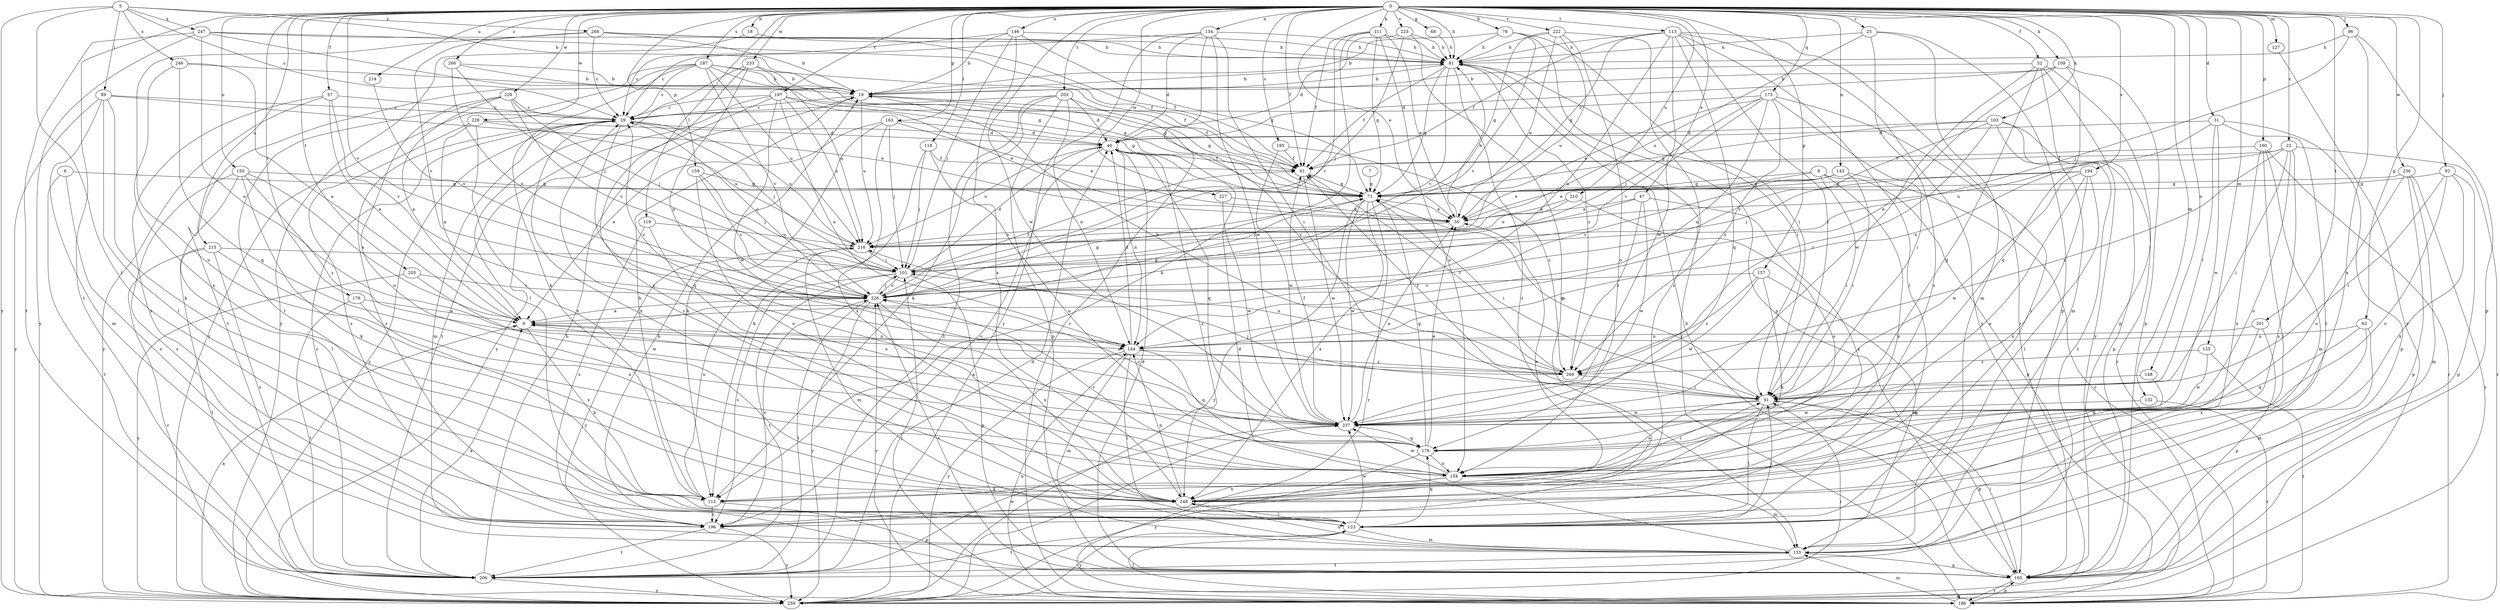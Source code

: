 strict digraph  {
0;
5;
6;
7;
8;
9;
18;
19;
22;
25;
29;
31;
40;
47;
50;
52;
57;
61;
63;
68;
71;
78;
81;
89;
91;
92;
96;
101;
103;
109;
111;
112;
113;
118;
119;
123;
125;
127;
132;
133;
134;
143;
144;
146;
148;
150;
154;
157;
159;
160;
163;
165;
175;
176;
179;
186;
187;
194;
195;
196;
197;
201;
203;
205;
206;
210;
214;
215;
216;
222;
223;
226;
227;
228;
229;
233;
236;
237;
246;
247;
248;
259;
266;
268;
269;
0 -> 18  [label=b];
0 -> 22  [label=c];
0 -> 25  [label=c];
0 -> 31  [label=d];
0 -> 47  [label=e];
0 -> 50  [label=e];
0 -> 52  [label=f];
0 -> 57  [label=f];
0 -> 61  [label=f];
0 -> 63  [label=g];
0 -> 68  [label=g];
0 -> 78  [label=h];
0 -> 81  [label=h];
0 -> 92  [label=j];
0 -> 96  [label=j];
0 -> 103  [label=k];
0 -> 109  [label=k];
0 -> 111  [label=k];
0 -> 113  [label=l];
0 -> 118  [label=l];
0 -> 119  [label=l];
0 -> 125  [label=m];
0 -> 127  [label=m];
0 -> 132  [label=m];
0 -> 134  [label=n];
0 -> 143  [label=n];
0 -> 146  [label=o];
0 -> 148  [label=o];
0 -> 150  [label=o];
0 -> 157  [label=p];
0 -> 159  [label=p];
0 -> 160  [label=p];
0 -> 163  [label=p];
0 -> 175  [label=q];
0 -> 179  [label=r];
0 -> 187  [label=s];
0 -> 194  [label=s];
0 -> 195  [label=s];
0 -> 197  [label=t];
0 -> 201  [label=t];
0 -> 203  [label=t];
0 -> 205  [label=t];
0 -> 206  [label=t];
0 -> 210  [label=u];
0 -> 214  [label=u];
0 -> 215  [label=u];
0 -> 222  [label=v];
0 -> 223  [label=v];
0 -> 226  [label=v];
0 -> 227  [label=w];
0 -> 228  [label=w];
0 -> 229  [label=w];
0 -> 233  [label=w];
0 -> 236  [label=w];
0 -> 237  [label=w];
0 -> 266  [label=z];
5 -> 19  [label=b];
5 -> 29  [label=c];
5 -> 89  [label=i];
5 -> 123  [label=l];
5 -> 246  [label=x];
5 -> 247  [label=x];
5 -> 259  [label=y];
5 -> 268  [label=z];
6 -> 71  [label=g];
6 -> 196  [label=s];
6 -> 206  [label=t];
7 -> 71  [label=g];
8 -> 50  [label=e];
8 -> 71  [label=g];
8 -> 91  [label=i];
8 -> 165  [label=p];
8 -> 248  [label=x];
9 -> 71  [label=g];
9 -> 112  [label=k];
9 -> 144  [label=n];
18 -> 81  [label=h];
18 -> 259  [label=y];
19 -> 29  [label=c];
19 -> 61  [label=f];
19 -> 71  [label=g];
19 -> 81  [label=h];
19 -> 216  [label=u];
22 -> 61  [label=f];
22 -> 91  [label=i];
22 -> 154  [label=o];
22 -> 186  [label=r];
22 -> 196  [label=s];
22 -> 216  [label=u];
22 -> 269  [label=z];
25 -> 81  [label=h];
25 -> 133  [label=m];
25 -> 165  [label=p];
25 -> 196  [label=s];
25 -> 216  [label=u];
29 -> 40  [label=d];
29 -> 101  [label=j];
29 -> 133  [label=m];
29 -> 176  [label=q];
29 -> 196  [label=s];
29 -> 216  [label=u];
29 -> 248  [label=x];
29 -> 259  [label=y];
31 -> 40  [label=d];
31 -> 91  [label=i];
31 -> 123  [label=l];
31 -> 144  [label=n];
31 -> 165  [label=p];
31 -> 237  [label=w];
40 -> 61  [label=f];
40 -> 144  [label=n];
40 -> 176  [label=q];
40 -> 196  [label=s];
40 -> 216  [label=u];
40 -> 248  [label=x];
47 -> 50  [label=e];
47 -> 101  [label=j];
47 -> 237  [label=w];
47 -> 248  [label=x];
47 -> 269  [label=z];
50 -> 81  [label=h];
50 -> 216  [label=u];
52 -> 19  [label=b];
52 -> 133  [label=m];
52 -> 165  [label=p];
52 -> 176  [label=q];
52 -> 237  [label=w];
52 -> 259  [label=y];
57 -> 9  [label=a];
57 -> 29  [label=c];
57 -> 196  [label=s];
57 -> 226  [label=v];
57 -> 259  [label=y];
61 -> 71  [label=g];
61 -> 237  [label=w];
63 -> 133  [label=m];
63 -> 144  [label=n];
63 -> 176  [label=q];
63 -> 248  [label=x];
68 -> 81  [label=h];
71 -> 50  [label=e];
71 -> 91  [label=i];
71 -> 186  [label=r];
71 -> 237  [label=w];
71 -> 248  [label=x];
71 -> 259  [label=y];
78 -> 19  [label=b];
78 -> 81  [label=h];
78 -> 91  [label=i];
78 -> 165  [label=p];
78 -> 226  [label=v];
81 -> 19  [label=b];
81 -> 61  [label=f];
81 -> 71  [label=g];
81 -> 91  [label=i];
81 -> 186  [label=r];
81 -> 196  [label=s];
81 -> 226  [label=v];
81 -> 269  [label=z];
89 -> 29  [label=c];
89 -> 50  [label=e];
89 -> 112  [label=k];
89 -> 123  [label=l];
89 -> 133  [label=m];
89 -> 259  [label=y];
91 -> 61  [label=f];
91 -> 71  [label=g];
91 -> 101  [label=j];
91 -> 123  [label=l];
91 -> 154  [label=o];
91 -> 165  [label=p];
91 -> 237  [label=w];
92 -> 71  [label=g];
92 -> 91  [label=i];
92 -> 154  [label=o];
92 -> 165  [label=p];
92 -> 248  [label=x];
96 -> 81  [label=h];
96 -> 101  [label=j];
96 -> 165  [label=p];
96 -> 248  [label=x];
101 -> 40  [label=d];
101 -> 165  [label=p];
101 -> 196  [label=s];
101 -> 206  [label=t];
101 -> 226  [label=v];
103 -> 40  [label=d];
103 -> 71  [label=g];
103 -> 165  [label=p];
103 -> 186  [label=r];
103 -> 206  [label=t];
103 -> 226  [label=v];
103 -> 269  [label=z];
109 -> 19  [label=b];
109 -> 40  [label=d];
109 -> 144  [label=n];
109 -> 165  [label=p];
109 -> 176  [label=q];
111 -> 50  [label=e];
111 -> 61  [label=f];
111 -> 71  [label=g];
111 -> 81  [label=h];
111 -> 112  [label=k];
111 -> 154  [label=o];
111 -> 226  [label=v];
112 -> 19  [label=b];
112 -> 165  [label=p];
112 -> 196  [label=s];
112 -> 216  [label=u];
113 -> 9  [label=a];
113 -> 61  [label=f];
113 -> 71  [label=g];
113 -> 81  [label=h];
113 -> 91  [label=i];
113 -> 123  [label=l];
113 -> 176  [label=q];
113 -> 186  [label=r];
113 -> 237  [label=w];
113 -> 259  [label=y];
118 -> 61  [label=f];
118 -> 101  [label=j];
118 -> 112  [label=k];
118 -> 154  [label=o];
119 -> 154  [label=o];
119 -> 196  [label=s];
119 -> 216  [label=u];
123 -> 91  [label=i];
123 -> 133  [label=m];
123 -> 176  [label=q];
123 -> 206  [label=t];
123 -> 237  [label=w];
123 -> 259  [label=y];
125 -> 186  [label=r];
125 -> 237  [label=w];
125 -> 269  [label=z];
127 -> 259  [label=y];
132 -> 186  [label=r];
132 -> 237  [label=w];
133 -> 40  [label=d];
133 -> 165  [label=p];
133 -> 206  [label=t];
133 -> 248  [label=x];
134 -> 29  [label=c];
134 -> 40  [label=d];
134 -> 81  [label=h];
134 -> 91  [label=i];
134 -> 186  [label=r];
134 -> 237  [label=w];
134 -> 259  [label=y];
143 -> 50  [label=e];
143 -> 71  [label=g];
143 -> 91  [label=i];
143 -> 186  [label=r];
143 -> 226  [label=v];
144 -> 29  [label=c];
144 -> 40  [label=d];
144 -> 123  [label=l];
144 -> 133  [label=m];
144 -> 176  [label=q];
144 -> 259  [label=y];
144 -> 269  [label=z];
146 -> 19  [label=b];
146 -> 29  [label=c];
146 -> 71  [label=g];
146 -> 81  [label=h];
146 -> 101  [label=j];
146 -> 248  [label=x];
148 -> 91  [label=i];
148 -> 176  [label=q];
150 -> 9  [label=a];
150 -> 71  [label=g];
150 -> 112  [label=k];
150 -> 123  [label=l];
150 -> 196  [label=s];
150 -> 269  [label=z];
154 -> 91  [label=i];
154 -> 112  [label=k];
154 -> 133  [label=m];
154 -> 226  [label=v];
154 -> 237  [label=w];
154 -> 248  [label=x];
157 -> 112  [label=k];
157 -> 133  [label=m];
157 -> 226  [label=v];
157 -> 237  [label=w];
157 -> 269  [label=z];
159 -> 71  [label=g];
159 -> 101  [label=j];
159 -> 154  [label=o];
159 -> 226  [label=v];
160 -> 61  [label=f];
160 -> 123  [label=l];
160 -> 133  [label=m];
160 -> 186  [label=r];
160 -> 248  [label=x];
163 -> 9  [label=a];
163 -> 40  [label=d];
163 -> 50  [label=e];
163 -> 101  [label=j];
163 -> 112  [label=k];
163 -> 248  [label=x];
165 -> 19  [label=b];
165 -> 40  [label=d];
165 -> 81  [label=h];
165 -> 91  [label=i];
165 -> 186  [label=r];
165 -> 226  [label=v];
175 -> 29  [label=c];
175 -> 50  [label=e];
175 -> 91  [label=i];
175 -> 101  [label=j];
175 -> 123  [label=l];
175 -> 144  [label=n];
175 -> 226  [label=v];
175 -> 269  [label=z];
176 -> 50  [label=e];
176 -> 71  [label=g];
176 -> 154  [label=o];
176 -> 259  [label=y];
179 -> 9  [label=a];
179 -> 206  [label=t];
179 -> 248  [label=x];
186 -> 101  [label=j];
186 -> 123  [label=l];
186 -> 133  [label=m];
186 -> 144  [label=n];
186 -> 165  [label=p];
186 -> 226  [label=v];
187 -> 19  [label=b];
187 -> 29  [label=c];
187 -> 61  [label=f];
187 -> 71  [label=g];
187 -> 112  [label=k];
187 -> 206  [label=t];
187 -> 216  [label=u];
187 -> 226  [label=v];
187 -> 259  [label=y];
194 -> 71  [label=g];
194 -> 101  [label=j];
194 -> 123  [label=l];
194 -> 154  [label=o];
194 -> 237  [label=w];
194 -> 248  [label=x];
195 -> 61  [label=f];
195 -> 237  [label=w];
195 -> 269  [label=z];
196 -> 206  [label=t];
196 -> 226  [label=v];
196 -> 259  [label=y];
197 -> 29  [label=c];
197 -> 50  [label=e];
197 -> 71  [label=g];
197 -> 144  [label=n];
197 -> 206  [label=t];
197 -> 216  [label=u];
197 -> 237  [label=w];
197 -> 259  [label=y];
201 -> 112  [label=k];
201 -> 144  [label=n];
201 -> 165  [label=p];
203 -> 29  [label=c];
203 -> 40  [label=d];
203 -> 112  [label=k];
203 -> 144  [label=n];
203 -> 165  [label=p];
203 -> 206  [label=t];
203 -> 269  [label=z];
205 -> 226  [label=v];
205 -> 237  [label=w];
205 -> 259  [label=y];
206 -> 9  [label=a];
206 -> 19  [label=b];
206 -> 29  [label=c];
206 -> 40  [label=d];
206 -> 237  [label=w];
206 -> 259  [label=y];
210 -> 50  [label=e];
210 -> 154  [label=o];
210 -> 216  [label=u];
214 -> 226  [label=v];
215 -> 101  [label=j];
215 -> 186  [label=r];
215 -> 196  [label=s];
215 -> 206  [label=t];
215 -> 248  [label=x];
216 -> 101  [label=j];
216 -> 133  [label=m];
216 -> 259  [label=y];
222 -> 50  [label=e];
222 -> 71  [label=g];
222 -> 81  [label=h];
222 -> 154  [label=o];
222 -> 196  [label=s];
222 -> 216  [label=u];
223 -> 40  [label=d];
223 -> 81  [label=h];
223 -> 101  [label=j];
223 -> 133  [label=m];
226 -> 9  [label=a];
226 -> 29  [label=c];
226 -> 61  [label=f];
226 -> 71  [label=g];
226 -> 101  [label=j];
226 -> 206  [label=t];
226 -> 248  [label=x];
226 -> 259  [label=y];
227 -> 50  [label=e];
227 -> 237  [label=w];
228 -> 9  [label=a];
228 -> 40  [label=d];
228 -> 196  [label=s];
228 -> 216  [label=u];
228 -> 248  [label=x];
229 -> 9  [label=a];
229 -> 29  [label=c];
229 -> 101  [label=j];
229 -> 123  [label=l];
229 -> 154  [label=o];
229 -> 226  [label=v];
233 -> 19  [label=b];
233 -> 123  [label=l];
233 -> 144  [label=n];
233 -> 216  [label=u];
233 -> 248  [label=x];
236 -> 71  [label=g];
236 -> 133  [label=m];
236 -> 154  [label=o];
236 -> 165  [label=p];
236 -> 259  [label=y];
237 -> 9  [label=a];
237 -> 50  [label=e];
237 -> 61  [label=f];
237 -> 176  [label=q];
237 -> 226  [label=v];
237 -> 259  [label=y];
246 -> 9  [label=a];
246 -> 19  [label=b];
246 -> 176  [label=q];
246 -> 248  [label=x];
247 -> 61  [label=f];
247 -> 71  [label=g];
247 -> 81  [label=h];
247 -> 144  [label=n];
247 -> 206  [label=t];
247 -> 259  [label=y];
248 -> 29  [label=c];
248 -> 50  [label=e];
248 -> 123  [label=l];
248 -> 144  [label=n];
259 -> 9  [label=a];
259 -> 91  [label=i];
266 -> 19  [label=b];
266 -> 71  [label=g];
266 -> 101  [label=j];
266 -> 226  [label=v];
268 -> 19  [label=b];
268 -> 29  [label=c];
268 -> 61  [label=f];
268 -> 81  [label=h];
268 -> 154  [label=o];
268 -> 226  [label=v];
269 -> 9  [label=a];
269 -> 19  [label=b];
269 -> 61  [label=f];
269 -> 91  [label=i];
269 -> 216  [label=u];
}
